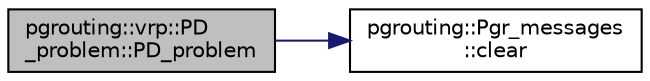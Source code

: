 digraph "pgrouting::vrp::PD_problem::PD_problem"
{
  edge [fontname="Helvetica",fontsize="10",labelfontname="Helvetica",labelfontsize="10"];
  node [fontname="Helvetica",fontsize="10",shape=record];
  rankdir="LR";
  Node0 [label="pgrouting::vrp::PD\l_problem::PD_problem",height=0.2,width=0.4,color="black", fillcolor="grey75", style="filled", fontcolor="black"];
  Node0 -> Node1 [color="midnightblue",fontsize="10",style="solid",fontname="Helvetica"];
  Node1 [label="pgrouting::Pgr_messages\l::clear",height=0.2,width=0.4,color="black", fillcolor="white", style="filled",URL="$classpgrouting_1_1Pgr__messages.html#a99a9dde300a4a8e5ce8abc8b0560b9f8",tooltip="clear "];
}
